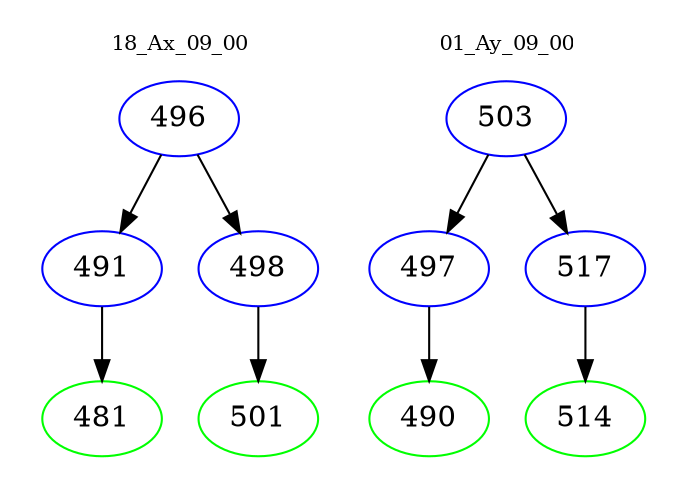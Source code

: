 digraph{
subgraph cluster_0 {
color = white
label = "18_Ax_09_00";
fontsize=10;
T0_496 [label="496", color="blue"]
T0_496 -> T0_491 [color="black"]
T0_491 [label="491", color="blue"]
T0_491 -> T0_481 [color="black"]
T0_481 [label="481", color="green"]
T0_496 -> T0_498 [color="black"]
T0_498 [label="498", color="blue"]
T0_498 -> T0_501 [color="black"]
T0_501 [label="501", color="green"]
}
subgraph cluster_1 {
color = white
label = "01_Ay_09_00";
fontsize=10;
T1_503 [label="503", color="blue"]
T1_503 -> T1_497 [color="black"]
T1_497 [label="497", color="blue"]
T1_497 -> T1_490 [color="black"]
T1_490 [label="490", color="green"]
T1_503 -> T1_517 [color="black"]
T1_517 [label="517", color="blue"]
T1_517 -> T1_514 [color="black"]
T1_514 [label="514", color="green"]
}
}
